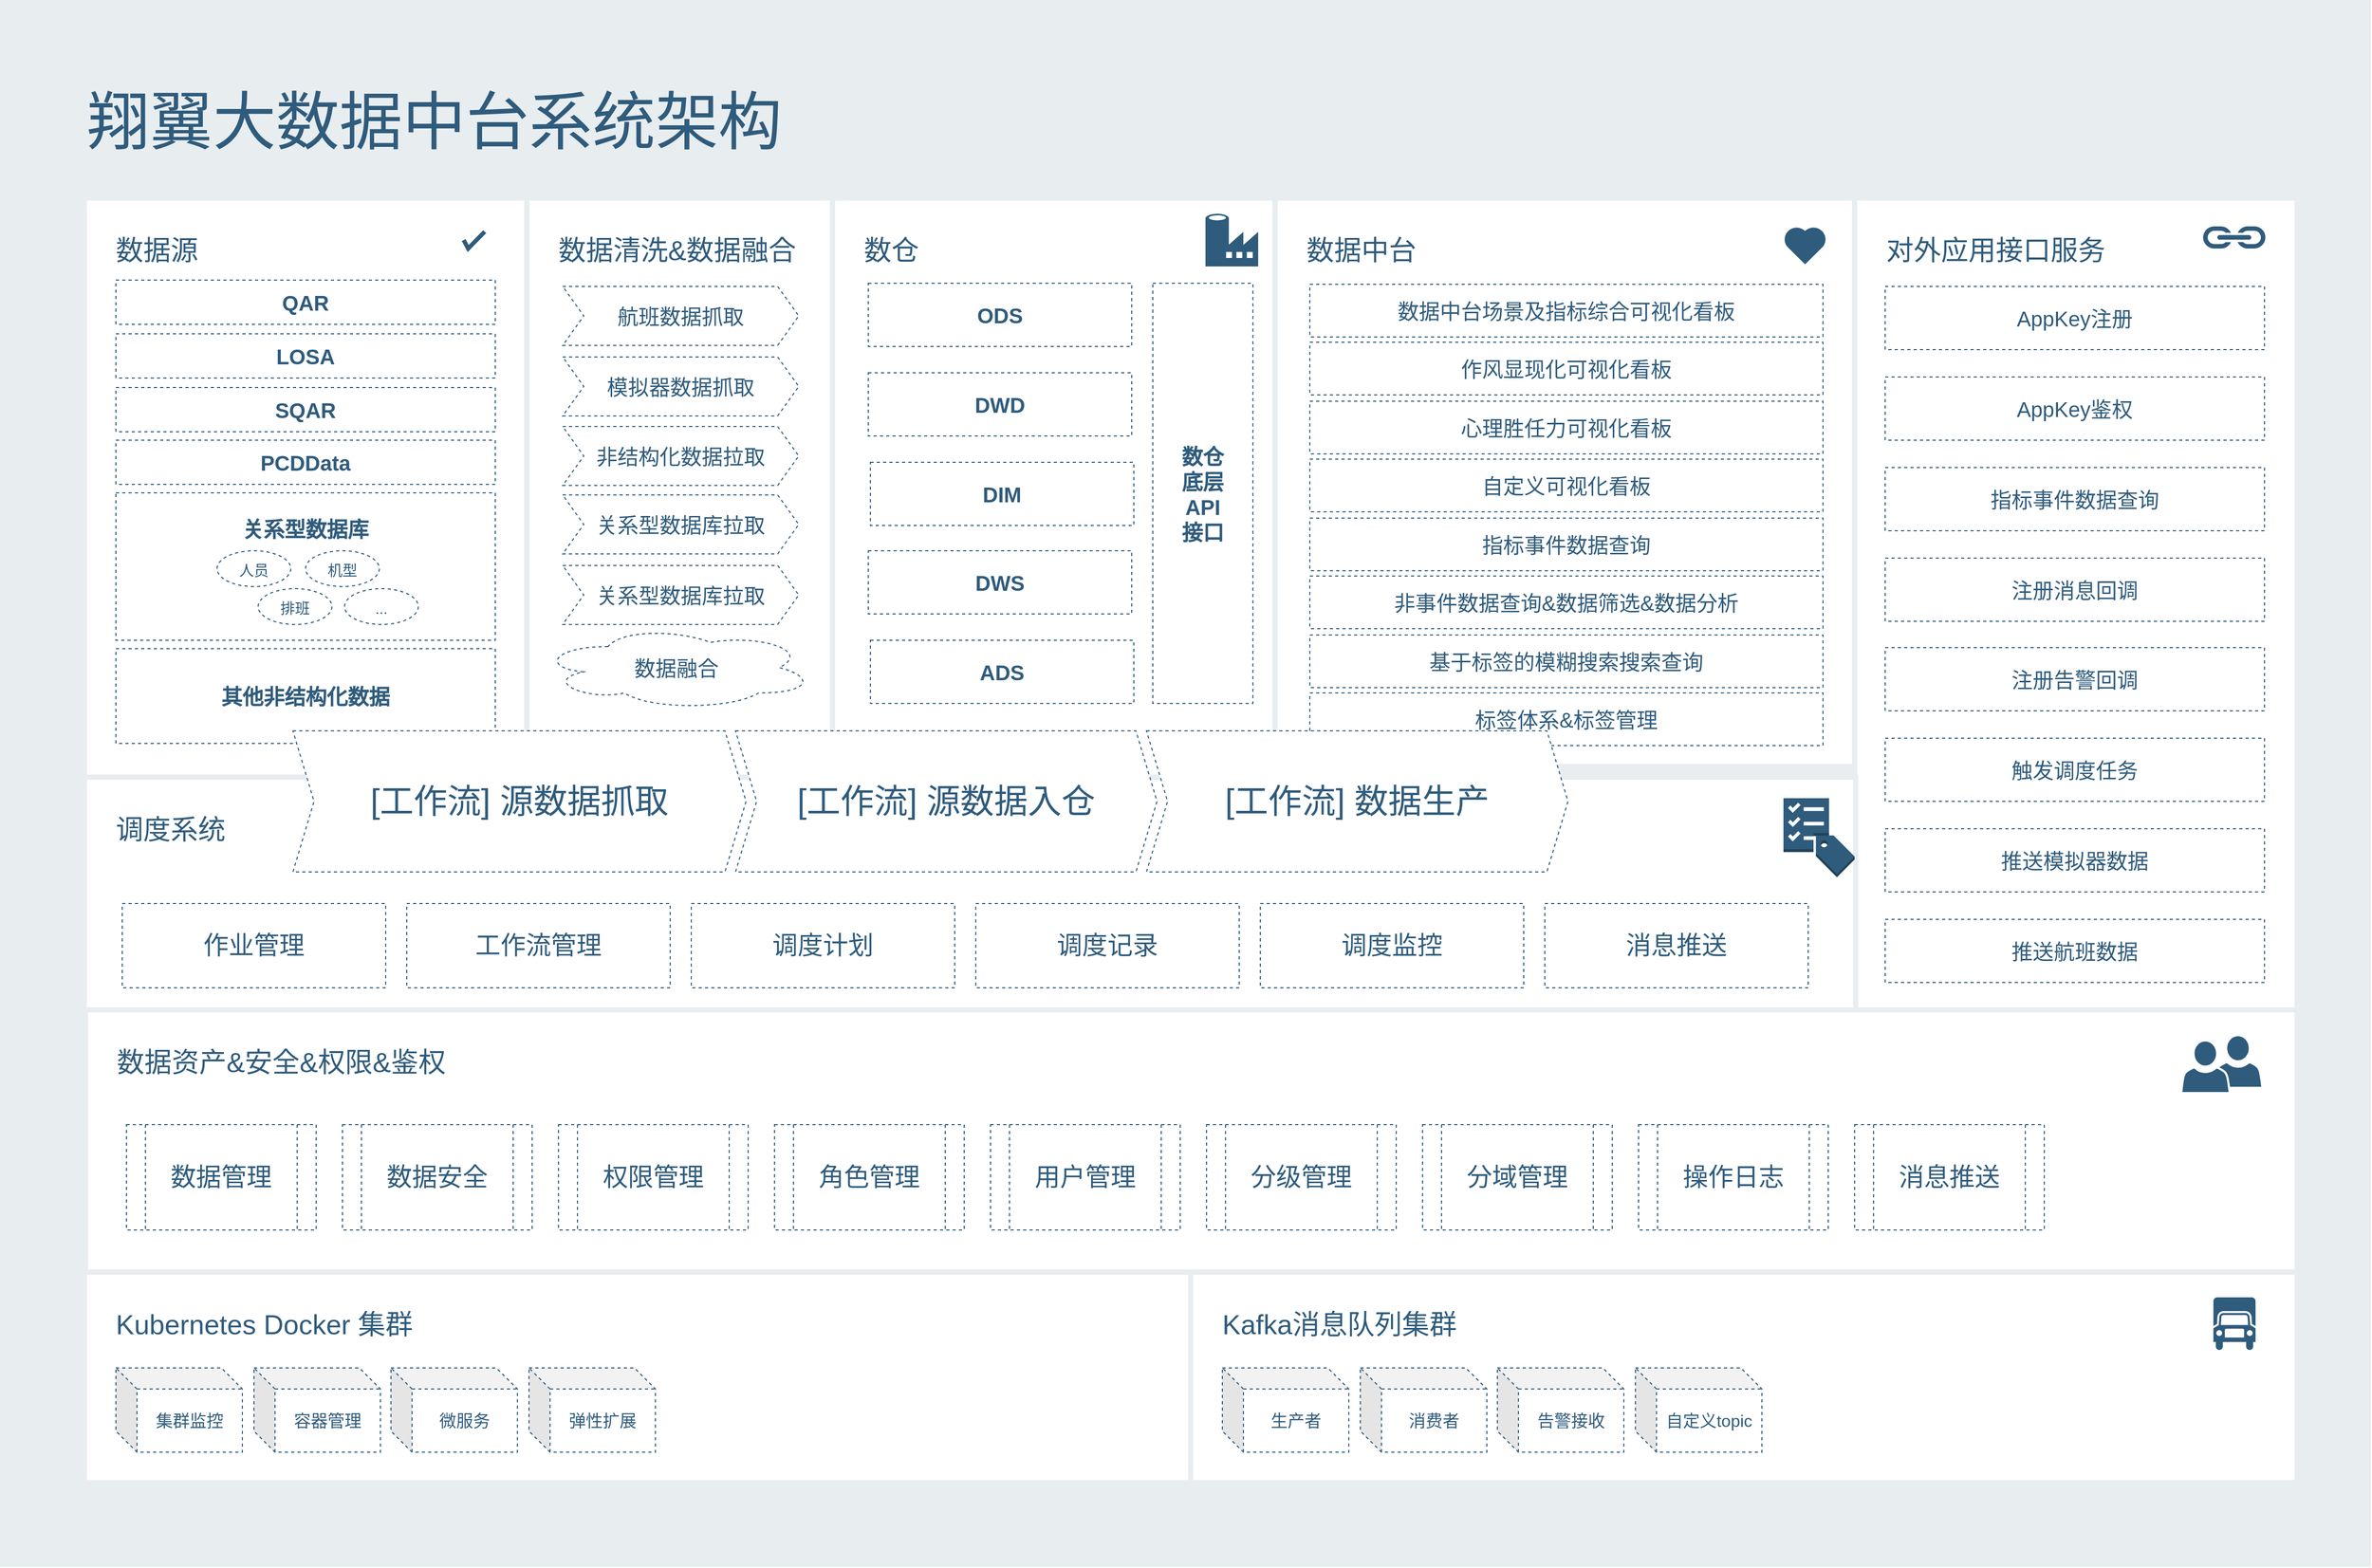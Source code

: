 <mxfile version="20.1.1" type="github">
  <diagram id="07fea595-8f29-1299-0266-81d95cde20df" name="Page-1">
    <mxGraphModel dx="5684" dy="1906" grid="1" gridSize="10" guides="1" tooltips="1" connect="1" arrows="1" fold="1" page="1" pageScale="1" pageWidth="1169" pageHeight="827" background="none" math="0" shadow="0">
      <root>
        <mxCell id="0" />
        <mxCell id="1" parent="0" />
        <mxCell id="698" value="" style="rounded=0;whiteSpace=wrap;html=1;shadow=0;labelBackgroundColor=none;strokeColor=none;strokeWidth=3;fillColor=#e8edf0;fontSize=60;fontColor=#2F5B7C;align=left;" parent="1" vertex="1">
          <mxGeometry x="-2290" y="32" width="2250" height="1488" as="geometry" />
        </mxCell>
        <mxCell id="700" value="&lt;font&gt;&lt;font style=&quot;font-size: 26px&quot;&gt;数据源&lt;/font&gt;&lt;br&gt;&lt;/font&gt;&lt;font style=&quot;font-size: 12px&quot;&gt;&lt;br style=&quot;font-size: 12px&quot;&gt;&lt;br&gt;&lt;/font&gt;&lt;div style=&quot;font-size: 12px&quot;&gt;&lt;br style=&quot;font-size: 12px&quot;&gt;&lt;/div&gt;" style="rounded=0;whiteSpace=wrap;html=1;shadow=0;labelBackgroundColor=none;strokeColor=#e8edf0;strokeWidth=5;fillColor=#ffffff;fontSize=12;fontColor=#2F5B7C;align=left;verticalAlign=top;spacing=30;" parent="1" vertex="1">
          <mxGeometry x="-2210" y="220" width="420" height="550" as="geometry" />
        </mxCell>
        <mxCell id="702" value="&lt;div&gt;&lt;font style=&quot;font-size: 26px;&quot;&gt;数据清洗&amp;amp;数据融合&lt;/font&gt;&lt;br&gt;&lt;/div&gt;&lt;div&gt;&lt;br&gt;&lt;/div&gt;" style="rounded=0;whiteSpace=wrap;html=1;shadow=0;labelBackgroundColor=none;strokeColor=#e8edf0;strokeWidth=5;fillColor=#ffffff;fontSize=12;fontColor=#2F5B7C;align=left;verticalAlign=top;spacing=30;" parent="1" vertex="1">
          <mxGeometry x="-1790" y="220" width="290" height="560" as="geometry" />
        </mxCell>
        <mxCell id="703" value="&lt;div style=&quot;font-size: 26px&quot;&gt;数仓&lt;br style=&quot;font-size: 12px;&quot;&gt;&lt;/div&gt;&lt;div&gt;&lt;b&gt;&lt;br&gt;&lt;/b&gt;&lt;/div&gt;&lt;div&gt;&lt;b&gt;&lt;br&gt;&lt;/b&gt;&lt;/div&gt;&lt;div&gt;&lt;b&gt;&lt;br&gt;&lt;/b&gt;&lt;/div&gt;&lt;div style=&quot;font-size: 10px&quot;&gt;&lt;br&gt;&lt;/div&gt;" style="rounded=0;whiteSpace=wrap;html=1;shadow=0;labelBackgroundColor=none;strokeColor=#e8edf0;strokeWidth=5;fillColor=#ffffff;fontSize=12;fontColor=#2F5B7C;align=left;verticalAlign=top;spacing=30;" parent="1" vertex="1">
          <mxGeometry x="-1500" y="220" width="420" height="550" as="geometry" />
        </mxCell>
        <mxCell id="704" value="&lt;div&gt;&lt;font style=&quot;font-size: 26px&quot;&gt;对外应用接口服务&lt;/font&gt;&lt;/div&gt;&lt;div&gt;&lt;br&gt;&lt;/div&gt;&lt;div&gt;&lt;br&gt;&lt;/div&gt;" style="rounded=0;whiteSpace=wrap;html=1;shadow=0;labelBackgroundColor=none;strokeColor=#e8edf0;strokeWidth=5;fillColor=#ffffff;fontSize=12;fontColor=#2F5B7C;align=left;verticalAlign=top;spacing=30;" parent="1" vertex="1">
          <mxGeometry x="-530" y="220" width="420" height="780" as="geometry" />
        </mxCell>
        <mxCell id="705" value="&lt;div&gt;&lt;font style=&quot;font-size: 26px&quot;&gt;数据中台&lt;/font&gt;&lt;/div&gt;&lt;div&gt;&lt;br&gt;&lt;/div&gt;&lt;div&gt;&lt;br&gt;&lt;/div&gt;&lt;div style=&quot;font-size: 10px&quot;&gt;&lt;br&gt;&lt;/div&gt;" style="rounded=0;whiteSpace=wrap;html=1;shadow=0;labelBackgroundColor=none;strokeColor=#e8edf0;strokeWidth=5;fillColor=#ffffff;fontSize=12;fontColor=#2F5B7C;align=left;verticalAlign=top;spacing=30;" parent="1" vertex="1">
          <mxGeometry x="-1080" y="220" width="550" height="540" as="geometry" />
        </mxCell>
        <mxCell id="706" value="&lt;div style=&quot;font-size: 26px&quot;&gt;&lt;font style=&quot;font-size: 26px&quot;&gt;Kubernetes Docker 集群&lt;/font&gt;&lt;/div&gt;&lt;div&gt;&lt;br&gt;&lt;/div&gt;&lt;div style=&quot;font-size: 16px;&quot;&gt;&lt;br&gt;&lt;/div&gt;&lt;div&gt;&lt;br&gt;&lt;/div&gt;" style="rounded=0;whiteSpace=wrap;html=1;shadow=0;labelBackgroundColor=none;strokeColor=#e8edf0;strokeWidth=5;fillColor=#ffffff;fontSize=12;fontColor=#2F5B7C;align=left;verticalAlign=top;spacing=30;" parent="1" vertex="1">
          <mxGeometry x="-2210" y="1240" width="1050" height="200" as="geometry" />
        </mxCell>
        <mxCell id="707" value="&lt;div style=&quot;font-size: 26px&quot;&gt;&lt;font style=&quot;font-size: 26px&quot;&gt;Kafka消息队列集群&lt;/font&gt;&lt;/div&gt;&lt;div&gt;&lt;br&gt;&lt;/div&gt;&lt;div&gt;&lt;br&gt;&lt;/div&gt;" style="rounded=0;whiteSpace=wrap;html=1;shadow=0;labelBackgroundColor=none;strokeColor=#e8edf0;strokeWidth=5;fillColor=#ffffff;fontSize=12;fontColor=#2F5B7C;align=left;verticalAlign=top;spacing=30;" parent="1" vertex="1">
          <mxGeometry x="-1160" y="1240" width="1050" height="200" as="geometry" />
        </mxCell>
        <mxCell id="708" value="翔翼大数据中台系统架构" style="text;html=1;resizable=0;points=[];autosize=1;align=left;verticalAlign=top;spacingTop=-4;fontSize=60;fontColor=#2F5B7C;" parent="1" vertex="1">
          <mxGeometry x="-2210" y="110" width="680" height="80" as="geometry" />
        </mxCell>
        <mxCell id="709" value="" style="html=1;verticalLabelPosition=bottom;labelBackgroundColor=#ffffff;verticalAlign=top;shadow=0;dashed=0;strokeWidth=4;shape=mxgraph.ios7.misc.check;strokeColor=#2F5B7C;fillColor=#ffffff;gradientColor=none;fontSize=12;fontColor=#2F5B7C;align=left;" parent="1" vertex="1">
          <mxGeometry x="-1850" y="252" width="20" height="16" as="geometry" />
        </mxCell>
        <mxCell id="711" value="" style="html=1;verticalLabelPosition=bottom;labelBackgroundColor=#ffffff;verticalAlign=top;strokeWidth=3;strokeColor=none;fillColor=#2F5B7C;shadow=0;dashed=0;shape=mxgraph.ios7.icons.heart;fontSize=12;fontColor=#2F5B7C;align=left;" parent="1" vertex="1">
          <mxGeometry x="-597.5" y="247" width="41" height="36" as="geometry" />
        </mxCell>
        <mxCell id="717" value="" style="shape=image;html=1;verticalAlign=top;verticalLabelPosition=bottom;labelBackgroundColor=#ffffff;imageAspect=0;aspect=fixed;image=https://cdn4.iconfinder.com/data/icons/evil-icons-user-interface/64/price-128.png;shadow=0;strokeColor=#e8edf0;strokeWidth=3;fillColor=#2F5B7C;gradientColor=none;fontSize=10;fontColor=#2F5B7C;align=left;" parent="1" vertex="1">
          <mxGeometry x="-1226" y="1260" width="58" height="58" as="geometry" />
        </mxCell>
        <mxCell id="719" value="" style="shadow=0;dashed=0;html=1;strokeColor=none;fillColor=#2F5B7C;labelPosition=center;verticalLabelPosition=bottom;verticalAlign=top;outlineConnect=0;shape=mxgraph.office.concepts.link;labelBackgroundColor=none;fontSize=10;fontColor=#000000;align=left;" parent="1" vertex="1">
          <mxGeometry x="-200" y="247" width="61" height="21" as="geometry" />
        </mxCell>
        <mxCell id="H14SYPXaXDiF_nDZO379-722" value="&lt;font style=&quot;font-size: 20px;&quot;&gt;&lt;b&gt;ODS&lt;/b&gt;&lt;/font&gt;" style="rounded=0;whiteSpace=wrap;html=1;strokeColor=#2F5B7C;dashed=1;fontColor=#2F5B7C;" vertex="1" parent="1">
          <mxGeometry x="-1466" y="301" width="250" height="60" as="geometry" />
        </mxCell>
        <mxCell id="H14SYPXaXDiF_nDZO379-723" value="&lt;font style=&quot;font-size: 20px;&quot;&gt;&lt;b&gt;DWD&lt;/b&gt;&lt;/font&gt;" style="rounded=0;whiteSpace=wrap;html=1;strokeColor=#2F5B7C;dashed=1;fontColor=#2F5B7C;" vertex="1" parent="1">
          <mxGeometry x="-1466" y="386" width="250" height="60" as="geometry" />
        </mxCell>
        <mxCell id="H14SYPXaXDiF_nDZO379-724" value="&lt;font style=&quot;font-size: 20px;&quot;&gt;&lt;b&gt;DIM&lt;/b&gt;&lt;/font&gt;" style="rounded=0;whiteSpace=wrap;html=1;strokeColor=#2F5B7C;dashed=1;fontColor=#2F5B7C;" vertex="1" parent="1">
          <mxGeometry x="-1464" y="471" width="250" height="60" as="geometry" />
        </mxCell>
        <mxCell id="H14SYPXaXDiF_nDZO379-725" value="&lt;font style=&quot;font-size: 20px;&quot;&gt;&lt;b&gt;DWS&lt;/b&gt;&lt;/font&gt;" style="rounded=0;whiteSpace=wrap;html=1;strokeColor=#2F5B7C;dashed=1;fontColor=#2F5B7C;" vertex="1" parent="1">
          <mxGeometry x="-1466" y="555" width="250" height="60" as="geometry" />
        </mxCell>
        <mxCell id="H14SYPXaXDiF_nDZO379-727" value="&lt;font style=&quot;font-size: 20px;&quot;&gt;&lt;b&gt;ADS&lt;/b&gt;&lt;/font&gt;" style="rounded=0;whiteSpace=wrap;html=1;strokeColor=#2F5B7C;dashed=1;fontColor=#2F5B7C;" vertex="1" parent="1">
          <mxGeometry x="-1464" y="640" width="250" height="60" as="geometry" />
        </mxCell>
        <mxCell id="H14SYPXaXDiF_nDZO379-728" value="&lt;font style=&quot;font-size: 20px;&quot;&gt;&lt;b&gt;数仓&lt;br&gt;底层&lt;br&gt;API&lt;br&gt;接口&lt;br&gt;&lt;/b&gt;&lt;/font&gt;" style="rounded=0;whiteSpace=wrap;html=1;strokeColor=#2F5B7C;dashed=1;fontColor=#2F5B7C;" vertex="1" parent="1">
          <mxGeometry x="-1196" y="301" width="95" height="399" as="geometry" />
        </mxCell>
        <mxCell id="H14SYPXaXDiF_nDZO379-729" value="" style="shadow=0;dashed=0;html=1;strokeColor=none;labelPosition=center;verticalLabelPosition=bottom;verticalAlign=top;shape=mxgraph.mscae.cloud.data_factory;fillColor=#2F5B7C;labelBackgroundColor=none;fontSize=10;fontColor=#2F5B7C;align=left;" vertex="1" parent="1">
          <mxGeometry x="-1146" y="235" width="50" height="50" as="geometry" />
        </mxCell>
        <mxCell id="H14SYPXaXDiF_nDZO379-731" value="&lt;div style=&quot;font-size: 26px&quot;&gt;调度系统&lt;br&gt;&lt;/div&gt;" style="rounded=0;whiteSpace=wrap;html=1;shadow=0;labelBackgroundColor=none;strokeColor=#e8edf0;strokeWidth=5;fillColor=#ffffff;fontSize=12;fontColor=#2F5B7C;align=left;verticalAlign=top;spacing=30;" vertex="1" parent="1">
          <mxGeometry x="-2210" y="770" width="1681" height="230" as="geometry" />
        </mxCell>
        <mxCell id="H14SYPXaXDiF_nDZO379-732" value="&lt;font style=&quot;font-size: 20px;&quot;&gt;&lt;b&gt;QAR&lt;/b&gt;&lt;/font&gt;" style="rounded=0;whiteSpace=wrap;html=1;strokeColor=#2F5B7C;dashed=1;fontColor=#2F5B7C;" vertex="1" parent="1">
          <mxGeometry x="-2180" y="298" width="360" height="42" as="geometry" />
        </mxCell>
        <mxCell id="718" value="" style="dashed=0;html=1;shape=mxgraph.aws3.checklist_cost;fillColor=#2F5B7C;gradientColor=none;shadow=0;labelBackgroundColor=none;strokeColor=none;strokeWidth=3;fontSize=10;fontColor=#2F5B7C;align=left;" parent="1" vertex="1">
          <mxGeometry x="-597.5" y="790" width="67.5" height="75" as="geometry" />
        </mxCell>
        <mxCell id="H14SYPXaXDiF_nDZO379-733" value="&lt;div style=&quot;font-size: 26px&quot;&gt;数据资产&amp;amp;安全&amp;amp;权限&amp;amp;鉴权&lt;/div&gt;" style="rounded=0;whiteSpace=wrap;html=1;shadow=0;labelBackgroundColor=none;strokeColor=#e8edf0;strokeWidth=5;fillColor=#ffffff;fontSize=12;fontColor=#2F5B7C;align=left;verticalAlign=top;spacing=30;" vertex="1" parent="1">
          <mxGeometry x="-2209" y="991" width="2099" height="249" as="geometry" />
        </mxCell>
        <mxCell id="720" value="" style="group" parent="1" vertex="1" connectable="0">
          <mxGeometry x="-220" y="1020" width="69" height="50" as="geometry" />
        </mxCell>
        <mxCell id="721" value="" style="shadow=0;dashed=0;html=1;strokeColor=#FFFFFF;labelPosition=center;verticalLabelPosition=bottom;verticalAlign=top;outlineConnect=0;shape=mxgraph.office.users.user;fillColor=#2F5B7C;labelBackgroundColor=none;fontSize=10;fontColor=#000000;align=left;strokeWidth=2;" parent="720" vertex="1">
          <mxGeometry x="31" y="-5" width="46" height="50" as="geometry" />
        </mxCell>
        <mxCell id="722" value="" style="shadow=0;dashed=0;html=1;strokeColor=#FFFFFF;labelPosition=center;verticalLabelPosition=bottom;verticalAlign=top;outlineConnect=0;shape=mxgraph.office.users.user;fillColor=#2F5B7C;labelBackgroundColor=none;fontSize=10;fontColor=#000000;align=left;strokeWidth=2;" parent="720" vertex="1">
          <mxGeometry width="46" height="50" as="geometry" />
        </mxCell>
        <mxCell id="H14SYPXaXDiF_nDZO379-736" value="&lt;span style=&quot;font-size: 32px;&quot;&gt;[工作流] 源数据入仓&lt;/span&gt;" style="shape=step;perimeter=stepPerimeter;whiteSpace=wrap;html=1;fixedSize=1;dashed=1;fontSize=20;fontColor=#2F5B7C;strokeColor=#2F5B7C;" vertex="1" parent="1">
          <mxGeometry x="-1592" y="726" width="400" height="134" as="geometry" />
        </mxCell>
        <mxCell id="H14SYPXaXDiF_nDZO379-738" value="&lt;font style=&quot;font-size: 20px;&quot;&gt;&lt;b&gt;LOSA&lt;/b&gt;&lt;/font&gt;" style="rounded=0;whiteSpace=wrap;html=1;strokeColor=#2F5B7C;dashed=1;fontColor=#2F5B7C;" vertex="1" parent="1">
          <mxGeometry x="-2180" y="349" width="360" height="42" as="geometry" />
        </mxCell>
        <mxCell id="H14SYPXaXDiF_nDZO379-739" value="&lt;font style=&quot;font-size: 20px;&quot;&gt;&lt;b&gt;SQAR&lt;/b&gt;&lt;/font&gt;" style="rounded=0;whiteSpace=wrap;html=1;strokeColor=#2F5B7C;dashed=1;fontColor=#2F5B7C;" vertex="1" parent="1">
          <mxGeometry x="-2180" y="400" width="360" height="42" as="geometry" />
        </mxCell>
        <mxCell id="H14SYPXaXDiF_nDZO379-741" value="&lt;font style=&quot;font-size: 20px;&quot;&gt;&lt;b&gt;关系型数据库&lt;br&gt;&lt;br&gt;&lt;br&gt;&lt;br&gt;&lt;/b&gt;&lt;/font&gt;" style="rounded=0;whiteSpace=wrap;html=1;strokeColor=#2F5B7C;dashed=1;fontColor=#2F5B7C;align=center;" vertex="1" parent="1">
          <mxGeometry x="-2180" y="500" width="360" height="140" as="geometry" />
        </mxCell>
        <mxCell id="H14SYPXaXDiF_nDZO379-740" value="&lt;font style=&quot;font-size: 20px;&quot;&gt;&lt;b&gt;PCDData&lt;/b&gt;&lt;/font&gt;" style="rounded=0;whiteSpace=wrap;html=1;strokeColor=#2F5B7C;dashed=1;fontColor=#2F5B7C;" vertex="1" parent="1">
          <mxGeometry x="-2180" y="450" width="360" height="42" as="geometry" />
        </mxCell>
        <mxCell id="H14SYPXaXDiF_nDZO379-742" value="&lt;font style=&quot;font-size: 20px;&quot;&gt;&lt;b&gt;其他非结构化数据&lt;br&gt;&lt;/b&gt;&lt;/font&gt;" style="rounded=0;whiteSpace=wrap;html=1;strokeColor=#2F5B7C;dashed=1;fontColor=#2F5B7C;align=center;" vertex="1" parent="1">
          <mxGeometry x="-2180" y="648" width="360" height="90" as="geometry" />
        </mxCell>
        <mxCell id="H14SYPXaXDiF_nDZO379-734" value="&lt;font style=&quot;font-size: 32px;&quot;&gt;[工作流] 源数据抓取&lt;/font&gt;" style="shape=step;perimeter=stepPerimeter;whiteSpace=wrap;html=1;fixedSize=1;dashed=1;fontSize=20;fontColor=#2F5B7C;strokeColor=#2F5B7C;" vertex="1" parent="1">
          <mxGeometry x="-2012" y="726" width="430" height="134" as="geometry" />
        </mxCell>
        <mxCell id="H14SYPXaXDiF_nDZO379-743" value="&lt;font style=&quot;font-size: 14px; line-height: 0.1;&quot;&gt;人员&lt;br&gt;&lt;/font&gt;" style="ellipse;whiteSpace=wrap;html=1;dashed=1;fontSize=32;fontColor=#2F5B7C;strokeColor=#2F5B7C;verticalAlign=bottom;" vertex="1" parent="1">
          <mxGeometry x="-2084" y="555" width="70" height="34" as="geometry" />
        </mxCell>
        <mxCell id="H14SYPXaXDiF_nDZO379-744" value="&lt;font style=&quot;font-size: 14px; line-height: 0.1;&quot;&gt;排班&lt;br&gt;&lt;/font&gt;" style="ellipse;whiteSpace=wrap;html=1;dashed=1;fontSize=32;fontColor=#2F5B7C;strokeColor=#2F5B7C;verticalAlign=bottom;" vertex="1" parent="1">
          <mxGeometry x="-2045" y="591" width="70" height="34" as="geometry" />
        </mxCell>
        <mxCell id="H14SYPXaXDiF_nDZO379-745" value="&lt;font style=&quot;font-size: 14px; line-height: 0.1;&quot;&gt;机型&lt;br&gt;&lt;/font&gt;" style="ellipse;whiteSpace=wrap;html=1;dashed=1;fontSize=32;fontColor=#2F5B7C;strokeColor=#2F5B7C;verticalAlign=bottom;" vertex="1" parent="1">
          <mxGeometry x="-2000" y="555" width="70" height="34" as="geometry" />
        </mxCell>
        <mxCell id="H14SYPXaXDiF_nDZO379-747" value="&lt;font style=&quot;font-size: 14px; line-height: 0.1;&quot;&gt;...&lt;br&gt;&lt;/font&gt;" style="ellipse;whiteSpace=wrap;html=1;dashed=1;fontSize=32;fontColor=#2F5B7C;strokeColor=#2F5B7C;verticalAlign=bottom;" vertex="1" parent="1">
          <mxGeometry x="-1963" y="591" width="70" height="34" as="geometry" />
        </mxCell>
        <mxCell id="H14SYPXaXDiF_nDZO379-752" value="&lt;font style=&quot;font-size: 20px;&quot;&gt;航班数据抓取&lt;/font&gt;" style="shape=step;perimeter=stepPerimeter;whiteSpace=wrap;html=1;fixedSize=1;dashed=1;fontSize=14;fontColor=#2F5B7C;strokeColor=#2F5B7C;" vertex="1" parent="1">
          <mxGeometry x="-1756" y="304" width="224" height="56" as="geometry" />
        </mxCell>
        <mxCell id="H14SYPXaXDiF_nDZO379-753" value="&lt;font style=&quot;font-size: 20px;&quot;&gt;模拟器数据抓取&lt;/font&gt;" style="shape=step;perimeter=stepPerimeter;whiteSpace=wrap;html=1;fixedSize=1;dashed=1;fontSize=14;fontColor=#2F5B7C;strokeColor=#2F5B7C;" vertex="1" parent="1">
          <mxGeometry x="-1756" y="371" width="224" height="56" as="geometry" />
        </mxCell>
        <mxCell id="H14SYPXaXDiF_nDZO379-754" value="&lt;font style=&quot;font-size: 20px;&quot;&gt;非结构化数据拉取&lt;/font&gt;" style="shape=step;perimeter=stepPerimeter;whiteSpace=wrap;html=1;fixedSize=1;dashed=1;fontSize=14;fontColor=#2F5B7C;strokeColor=#2F5B7C;" vertex="1" parent="1">
          <mxGeometry x="-1756" y="437" width="224" height="56" as="geometry" />
        </mxCell>
        <mxCell id="H14SYPXaXDiF_nDZO379-755" value="&lt;span style=&quot;font-size: 20px;&quot;&gt;关系型数据库拉取&lt;/span&gt;" style="shape=step;perimeter=stepPerimeter;whiteSpace=wrap;html=1;fixedSize=1;dashed=1;fontSize=14;fontColor=#2F5B7C;strokeColor=#2F5B7C;" vertex="1" parent="1">
          <mxGeometry x="-1756" y="502" width="224" height="56" as="geometry" />
        </mxCell>
        <mxCell id="H14SYPXaXDiF_nDZO379-756" value="&lt;span style=&quot;font-size: 20px;&quot;&gt;关系型数据库拉取&lt;/span&gt;" style="shape=step;perimeter=stepPerimeter;whiteSpace=wrap;html=1;fixedSize=1;dashed=1;fontSize=14;fontColor=#2F5B7C;strokeColor=#2F5B7C;" vertex="1" parent="1">
          <mxGeometry x="-1756" y="569" width="224" height="56" as="geometry" />
        </mxCell>
        <mxCell id="H14SYPXaXDiF_nDZO379-758" value="数据融合" style="ellipse;shape=cloud;whiteSpace=wrap;html=1;dashed=1;fontSize=20;fontColor=#2F5B7C;strokeColor=#2F5B7C;" vertex="1" parent="1">
          <mxGeometry x="-1778" y="626" width="260" height="80" as="geometry" />
        </mxCell>
        <mxCell id="716" value="" style="shape=mxgraph.signs.transportation.truck_6;html=1;fillColor=#2F5B7C;strokeColor=none;verticalLabelPosition=bottom;verticalAlign=top;align=center;shadow=0;labelBackgroundColor=none;fontSize=10;fontColor=#2F5B7C;aspect=fixed;" parent="1" vertex="1">
          <mxGeometry x="-189.5" y="1264" width="40" height="50" as="geometry" />
        </mxCell>
        <mxCell id="H14SYPXaXDiF_nDZO379-760" value="AppKey注册" style="rounded=0;whiteSpace=wrap;html=1;dashed=1;fontSize=20;fontColor=#2F5B7C;strokeColor=#2F5B7C;" vertex="1" parent="1">
          <mxGeometry x="-501" y="304" width="360" height="60" as="geometry" />
        </mxCell>
        <mxCell id="H14SYPXaXDiF_nDZO379-761" value="AppKey鉴权" style="rounded=0;whiteSpace=wrap;html=1;dashed=1;fontSize=20;fontColor=#2F5B7C;strokeColor=#2F5B7C;" vertex="1" parent="1">
          <mxGeometry x="-501" y="390" width="360" height="60" as="geometry" />
        </mxCell>
        <mxCell id="H14SYPXaXDiF_nDZO379-762" value="集群监控" style="shape=cube;whiteSpace=wrap;html=1;boundedLbl=1;backgroundOutline=1;darkOpacity=0.05;darkOpacity2=0.1;dashed=1;fontSize=16;fontColor=#2F5B7C;strokeColor=#2F5B7C;" vertex="1" parent="1">
          <mxGeometry x="-2180" y="1331" width="120" height="80" as="geometry" />
        </mxCell>
        <mxCell id="H14SYPXaXDiF_nDZO379-763" value="容器管理" style="shape=cube;whiteSpace=wrap;html=1;boundedLbl=1;backgroundOutline=1;darkOpacity=0.05;darkOpacity2=0.1;dashed=1;fontSize=16;fontColor=#2F5B7C;strokeColor=#2F5B7C;" vertex="1" parent="1">
          <mxGeometry x="-2049" y="1331" width="120" height="80" as="geometry" />
        </mxCell>
        <mxCell id="H14SYPXaXDiF_nDZO379-764" value="微服务" style="shape=cube;whiteSpace=wrap;html=1;boundedLbl=1;backgroundOutline=1;darkOpacity=0.05;darkOpacity2=0.1;dashed=1;fontSize=16;fontColor=#2F5B7C;strokeColor=#2F5B7C;" vertex="1" parent="1">
          <mxGeometry x="-1919" y="1331" width="120" height="80" as="geometry" />
        </mxCell>
        <mxCell id="H14SYPXaXDiF_nDZO379-765" value="弹性扩展" style="shape=cube;whiteSpace=wrap;html=1;boundedLbl=1;backgroundOutline=1;darkOpacity=0.05;darkOpacity2=0.1;dashed=1;fontSize=16;fontColor=#2F5B7C;strokeColor=#2F5B7C;" vertex="1" parent="1">
          <mxGeometry x="-1788" y="1331" width="120" height="80" as="geometry" />
        </mxCell>
        <mxCell id="H14SYPXaXDiF_nDZO379-766" value="生产者" style="shape=cube;whiteSpace=wrap;html=1;boundedLbl=1;backgroundOutline=1;darkOpacity=0.05;darkOpacity2=0.1;dashed=1;fontSize=16;fontColor=#2F5B7C;strokeColor=#2F5B7C;" vertex="1" parent="1">
          <mxGeometry x="-1130" y="1331" width="120" height="80" as="geometry" />
        </mxCell>
        <mxCell id="H14SYPXaXDiF_nDZO379-767" value="消费者" style="shape=cube;whiteSpace=wrap;html=1;boundedLbl=1;backgroundOutline=1;darkOpacity=0.05;darkOpacity2=0.1;dashed=1;fontSize=16;fontColor=#2F5B7C;strokeColor=#2F5B7C;" vertex="1" parent="1">
          <mxGeometry x="-999" y="1331" width="120" height="80" as="geometry" />
        </mxCell>
        <mxCell id="H14SYPXaXDiF_nDZO379-768" value="告警接收" style="shape=cube;whiteSpace=wrap;html=1;boundedLbl=1;backgroundOutline=1;darkOpacity=0.05;darkOpacity2=0.1;dashed=1;fontSize=16;fontColor=#2F5B7C;strokeColor=#2F5B7C;" vertex="1" parent="1">
          <mxGeometry x="-869" y="1331" width="120" height="80" as="geometry" />
        </mxCell>
        <mxCell id="H14SYPXaXDiF_nDZO379-769" value="自定义topic" style="shape=cube;whiteSpace=wrap;html=1;boundedLbl=1;backgroundOutline=1;darkOpacity=0.05;darkOpacity2=0.1;dashed=1;fontSize=16;fontColor=#2F5B7C;strokeColor=#2F5B7C;" vertex="1" parent="1">
          <mxGeometry x="-738" y="1331" width="120" height="80" as="geometry" />
        </mxCell>
        <mxCell id="H14SYPXaXDiF_nDZO379-771" value="&lt;font style=&quot;font-size: 24px;&quot;&gt;权限管理&lt;/font&gt;" style="shape=process;whiteSpace=wrap;html=1;backgroundOutline=1;dashed=1;fontSize=16;fontColor=#2F5B7C;strokeColor=#2F5B7C;" vertex="1" parent="1">
          <mxGeometry x="-1760" y="1100" width="180" height="100" as="geometry" />
        </mxCell>
        <mxCell id="H14SYPXaXDiF_nDZO379-775" value="&lt;font style=&quot;font-size: 24px;&quot;&gt;角色管理&lt;/font&gt;" style="shape=process;whiteSpace=wrap;html=1;backgroundOutline=1;dashed=1;fontSize=16;fontColor=#2F5B7C;strokeColor=#2F5B7C;" vertex="1" parent="1">
          <mxGeometry x="-1555" y="1100" width="180" height="100" as="geometry" />
        </mxCell>
        <mxCell id="H14SYPXaXDiF_nDZO379-776" value="&lt;font style=&quot;font-size: 24px;&quot;&gt;用户管理&lt;/font&gt;" style="shape=process;whiteSpace=wrap;html=1;backgroundOutline=1;dashed=1;fontSize=16;fontColor=#2F5B7C;strokeColor=#2F5B7C;" vertex="1" parent="1">
          <mxGeometry x="-1350" y="1100" width="180" height="100" as="geometry" />
        </mxCell>
        <mxCell id="H14SYPXaXDiF_nDZO379-777" value="&lt;font style=&quot;font-size: 24px;&quot;&gt;分级管理&lt;/font&gt;" style="shape=process;whiteSpace=wrap;html=1;backgroundOutline=1;dashed=1;fontSize=16;fontColor=#2F5B7C;strokeColor=#2F5B7C;" vertex="1" parent="1">
          <mxGeometry x="-1145" y="1100" width="180" height="100" as="geometry" />
        </mxCell>
        <mxCell id="H14SYPXaXDiF_nDZO379-778" value="&lt;font style=&quot;font-size: 24px;&quot;&gt;分域管理&lt;/font&gt;" style="shape=process;whiteSpace=wrap;html=1;backgroundOutline=1;dashed=1;fontSize=16;fontColor=#2F5B7C;strokeColor=#2F5B7C;" vertex="1" parent="1">
          <mxGeometry x="-940" y="1100" width="180" height="100" as="geometry" />
        </mxCell>
        <mxCell id="H14SYPXaXDiF_nDZO379-779" value="&lt;font style=&quot;font-size: 24px;&quot;&gt;数据管理&lt;/font&gt;" style="shape=process;whiteSpace=wrap;html=1;backgroundOutline=1;dashed=1;fontSize=16;fontColor=#2F5B7C;strokeColor=#2F5B7C;" vertex="1" parent="1">
          <mxGeometry x="-2170" y="1100" width="180" height="100" as="geometry" />
        </mxCell>
        <mxCell id="H14SYPXaXDiF_nDZO379-780" value="&lt;font style=&quot;font-size: 24px;&quot;&gt;数据安全&lt;/font&gt;" style="shape=process;whiteSpace=wrap;html=1;backgroundOutline=1;dashed=1;fontSize=16;fontColor=#2F5B7C;strokeColor=#2F5B7C;" vertex="1" parent="1">
          <mxGeometry x="-1965" y="1100" width="180" height="100" as="geometry" />
        </mxCell>
        <mxCell id="H14SYPXaXDiF_nDZO379-781" value="&lt;font style=&quot;font-size: 24px;&quot;&gt;作业管理&lt;/font&gt;" style="rounded=0;whiteSpace=wrap;html=1;strokeColor=#2F5B7C;dashed=1;fontColor=#2F5B7C;" vertex="1" parent="1">
          <mxGeometry x="-2174" y="890" width="250" height="80" as="geometry" />
        </mxCell>
        <mxCell id="H14SYPXaXDiF_nDZO379-782" value="&lt;font style=&quot;font-size: 24px;&quot;&gt;工作流管理&lt;/font&gt;" style="rounded=0;whiteSpace=wrap;html=1;strokeColor=#2F5B7C;dashed=1;fontColor=#2F5B7C;" vertex="1" parent="1">
          <mxGeometry x="-1904" y="890" width="250" height="80" as="geometry" />
        </mxCell>
        <mxCell id="H14SYPXaXDiF_nDZO379-783" value="&lt;span style=&quot;font-size: 24px;&quot;&gt;调度计划&lt;/span&gt;" style="rounded=0;whiteSpace=wrap;html=1;strokeColor=#2F5B7C;dashed=1;fontColor=#2F5B7C;" vertex="1" parent="1">
          <mxGeometry x="-1634" y="890" width="250" height="80" as="geometry" />
        </mxCell>
        <mxCell id="H14SYPXaXDiF_nDZO379-784" value="&lt;span style=&quot;font-size: 24px;&quot;&gt;调度记录&lt;/span&gt;" style="rounded=0;whiteSpace=wrap;html=1;strokeColor=#2F5B7C;dashed=1;fontColor=#2F5B7C;" vertex="1" parent="1">
          <mxGeometry x="-1364" y="890" width="250" height="80" as="geometry" />
        </mxCell>
        <mxCell id="H14SYPXaXDiF_nDZO379-785" value="&lt;span style=&quot;font-size: 24px;&quot;&gt;调度监控&lt;/span&gt;" style="rounded=0;whiteSpace=wrap;html=1;strokeColor=#2F5B7C;dashed=1;fontColor=#2F5B7C;" vertex="1" parent="1">
          <mxGeometry x="-1094" y="890" width="250" height="80" as="geometry" />
        </mxCell>
        <mxCell id="H14SYPXaXDiF_nDZO379-786" value="&lt;span style=&quot;font-size: 24px;&quot;&gt;消息推送&lt;/span&gt;" style="rounded=0;whiteSpace=wrap;html=1;strokeColor=#2F5B7C;dashed=1;fontColor=#2F5B7C;" vertex="1" parent="1">
          <mxGeometry x="-824" y="890" width="250" height="80" as="geometry" />
        </mxCell>
        <mxCell id="H14SYPXaXDiF_nDZO379-787" value="&lt;font style=&quot;font-size: 24px;&quot;&gt;操作日志&lt;/font&gt;" style="shape=process;whiteSpace=wrap;html=1;backgroundOutline=1;dashed=1;fontSize=16;fontColor=#2F5B7C;strokeColor=#2F5B7C;" vertex="1" parent="1">
          <mxGeometry x="-735" y="1100" width="180" height="100" as="geometry" />
        </mxCell>
        <mxCell id="H14SYPXaXDiF_nDZO379-788" value="&lt;font style=&quot;font-size: 24px;&quot;&gt;消息推送&lt;/font&gt;" style="shape=process;whiteSpace=wrap;html=1;backgroundOutline=1;dashed=1;fontSize=16;fontColor=#2F5B7C;strokeColor=#2F5B7C;" vertex="1" parent="1">
          <mxGeometry x="-530" y="1100" width="180" height="100" as="geometry" />
        </mxCell>
        <mxCell id="H14SYPXaXDiF_nDZO379-789" value="&lt;font style=&quot;font-size: 20px;&quot;&gt;基于标签的模糊搜索搜索查询&lt;/font&gt;" style="rounded=0;whiteSpace=wrap;html=1;strokeColor=#2F5B7C;dashed=1;fontColor=#2F5B7C;" vertex="1" parent="1">
          <mxGeometry x="-1047" y="635" width="487" height="50" as="geometry" />
        </mxCell>
        <mxCell id="H14SYPXaXDiF_nDZO379-790" value="&lt;font style=&quot;font-size: 20px;&quot;&gt;标签体系&amp;amp;标签管理&lt;/font&gt;" style="rounded=0;whiteSpace=wrap;html=1;strokeColor=#2F5B7C;dashed=1;fontColor=#2F5B7C;" vertex="1" parent="1">
          <mxGeometry x="-1047" y="690" width="487" height="50" as="geometry" />
        </mxCell>
        <mxCell id="H14SYPXaXDiF_nDZO379-737" value="&lt;span style=&quot;font-size: 32px;&quot;&gt;[工作流] 数据生产&lt;/span&gt;" style="shape=step;perimeter=stepPerimeter;whiteSpace=wrap;html=1;fixedSize=1;dashed=1;fontSize=20;fontColor=#2F5B7C;strokeColor=#2F5B7C;" vertex="1" parent="1">
          <mxGeometry x="-1202" y="726" width="400" height="134" as="geometry" />
        </mxCell>
        <mxCell id="H14SYPXaXDiF_nDZO379-793" value="&lt;span style=&quot;font-size: 20px;&quot;&gt;非事件数据查询&amp;amp;数据筛选&amp;amp;数据分析&lt;/span&gt;" style="rounded=0;whiteSpace=wrap;html=1;strokeColor=#2F5B7C;dashed=1;fontColor=#2F5B7C;" vertex="1" parent="1">
          <mxGeometry x="-1047" y="579" width="487" height="50" as="geometry" />
        </mxCell>
        <mxCell id="H14SYPXaXDiF_nDZO379-794" value="&lt;span style=&quot;font-size: 20px;&quot;&gt;指标事件数据查询&lt;/span&gt;" style="rounded=0;whiteSpace=wrap;html=1;strokeColor=#2F5B7C;dashed=1;fontColor=#2F5B7C;" vertex="1" parent="1">
          <mxGeometry x="-1047" y="524" width="487" height="50" as="geometry" />
        </mxCell>
        <mxCell id="H14SYPXaXDiF_nDZO379-795" value="&lt;span style=&quot;font-size: 20px;&quot;&gt;自定义可视化看板&lt;/span&gt;" style="rounded=0;whiteSpace=wrap;html=1;strokeColor=#2F5B7C;dashed=1;fontColor=#2F5B7C;" vertex="1" parent="1">
          <mxGeometry x="-1047" y="468" width="487" height="50" as="geometry" />
        </mxCell>
        <mxCell id="H14SYPXaXDiF_nDZO379-796" value="&lt;span style=&quot;font-size: 20px;&quot;&gt;心理胜任力可视化看板&lt;/span&gt;" style="rounded=0;whiteSpace=wrap;html=1;strokeColor=#2F5B7C;dashed=1;fontColor=#2F5B7C;" vertex="1" parent="1">
          <mxGeometry x="-1047" y="413" width="487" height="50" as="geometry" />
        </mxCell>
        <mxCell id="H14SYPXaXDiF_nDZO379-797" value="&lt;span style=&quot;font-size: 20px;&quot;&gt;作风显现化可视化看板&lt;/span&gt;" style="rounded=0;whiteSpace=wrap;html=1;strokeColor=#2F5B7C;dashed=1;fontColor=#2F5B7C;" vertex="1" parent="1">
          <mxGeometry x="-1047" y="357" width="487" height="50" as="geometry" />
        </mxCell>
        <mxCell id="H14SYPXaXDiF_nDZO379-798" value="&lt;div&gt;&lt;span style=&quot;font-size: 20px;&quot;&gt;数据中台场景及指标综合可视化看板&lt;/span&gt;&lt;/div&gt;" style="rounded=0;whiteSpace=wrap;html=1;strokeColor=#2F5B7C;dashed=1;fontColor=#2F5B7C;" vertex="1" parent="1">
          <mxGeometry x="-1047" y="302" width="487" height="50" as="geometry" />
        </mxCell>
        <mxCell id="H14SYPXaXDiF_nDZO379-799" value="指标事件数据查询" style="rounded=0;whiteSpace=wrap;html=1;dashed=1;fontSize=20;fontColor=#2F5B7C;strokeColor=#2F5B7C;" vertex="1" parent="1">
          <mxGeometry x="-501" y="476" width="360" height="60" as="geometry" />
        </mxCell>
        <mxCell id="H14SYPXaXDiF_nDZO379-800" value="注册消息回调" style="rounded=0;whiteSpace=wrap;html=1;dashed=1;fontSize=20;fontColor=#2F5B7C;strokeColor=#2F5B7C;" vertex="1" parent="1">
          <mxGeometry x="-501" y="562" width="360" height="60" as="geometry" />
        </mxCell>
        <mxCell id="H14SYPXaXDiF_nDZO379-801" value="注册告警回调" style="rounded=0;whiteSpace=wrap;html=1;dashed=1;fontSize=20;fontColor=#2F5B7C;strokeColor=#2F5B7C;" vertex="1" parent="1">
          <mxGeometry x="-501" y="647" width="360" height="60" as="geometry" />
        </mxCell>
        <mxCell id="H14SYPXaXDiF_nDZO379-802" value="触发调度任务" style="rounded=0;whiteSpace=wrap;html=1;dashed=1;fontSize=20;fontColor=#2F5B7C;strokeColor=#2F5B7C;" vertex="1" parent="1">
          <mxGeometry x="-501" y="733" width="360" height="60" as="geometry" />
        </mxCell>
        <mxCell id="H14SYPXaXDiF_nDZO379-803" value="推送模拟器数据" style="rounded=0;whiteSpace=wrap;html=1;dashed=1;fontSize=20;fontColor=#2F5B7C;strokeColor=#2F5B7C;" vertex="1" parent="1">
          <mxGeometry x="-501" y="819" width="360" height="60" as="geometry" />
        </mxCell>
        <mxCell id="H14SYPXaXDiF_nDZO379-804" value="推送航班数据" style="rounded=0;whiteSpace=wrap;html=1;dashed=1;fontSize=20;fontColor=#2F5B7C;strokeColor=#2F5B7C;" vertex="1" parent="1">
          <mxGeometry x="-501" y="905" width="360" height="60" as="geometry" />
        </mxCell>
      </root>
    </mxGraphModel>
  </diagram>
</mxfile>
